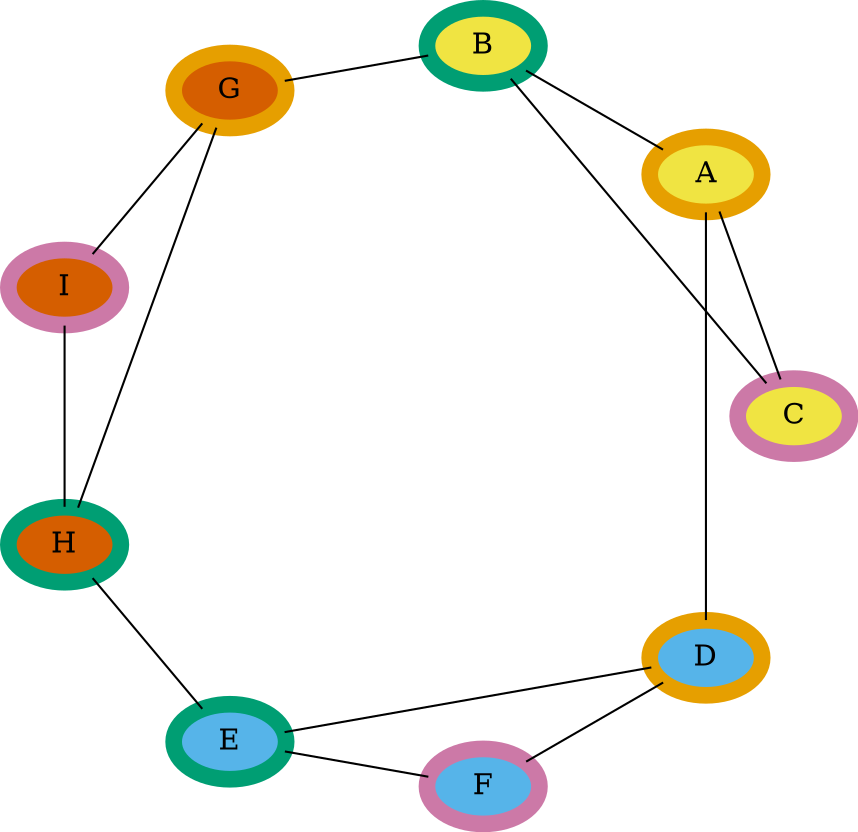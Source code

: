 graph {
    layout=circo

    A [style="filled" fillcolor="#F0E442" color="#E69F00" penwidth=8]
    B [style="filled" fillcolor="#F0E442" color="#009E73" penwidth=8]
    C [style="filled" fillcolor="#F0E442" color="#CC79A7" penwidth=8]
    D [style="filled" fillcolor="#56B4E9" color="#E69F00" penwidth=8]
    E [style="filled" fillcolor="#56B4E9" color="#009E73" penwidth=8]
    F [style="filled" fillcolor="#56B4E9" color="#CC79A7" penwidth=8]
    G [style="filled" fillcolor="#D55E00" color="#E69F00" penwidth=8]
    H [style="filled" fillcolor="#D55E00" color="#009E73" penwidth=8]
    I [style="filled" fillcolor="#D55E00" color="#CC79A7" penwidth=8]

    A -- B
    B -- C
    C -- A

    D -- E
    E -- F
    F -- D

    G -- H
    H -- I
    I -- G

    A -- D
    B -- G
    H -- E
}
